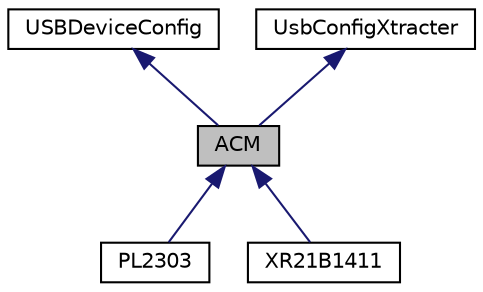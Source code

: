 digraph "ACM"
{
  edge [fontname="Helvetica",fontsize="10",labelfontname="Helvetica",labelfontsize="10"];
  node [fontname="Helvetica",fontsize="10",shape=record];
  Node1 [label="ACM",height=0.2,width=0.4,color="black", fillcolor="grey75", style="filled" fontcolor="black"];
  Node2 -> Node1 [dir="back",color="midnightblue",fontsize="10",style="solid",fontname="Helvetica"];
  Node2 [label="USBDeviceConfig",height=0.2,width=0.4,color="black", fillcolor="white", style="filled",URL="$class_u_s_b_device_config.html"];
  Node3 -> Node1 [dir="back",color="midnightblue",fontsize="10",style="solid",fontname="Helvetica"];
  Node3 [label="UsbConfigXtracter",height=0.2,width=0.4,color="black", fillcolor="white", style="filled",URL="$class_usb_config_xtracter.html"];
  Node1 -> Node4 [dir="back",color="midnightblue",fontsize="10",style="solid",fontname="Helvetica"];
  Node4 [label="PL2303",height=0.2,width=0.4,color="black", fillcolor="white", style="filled",URL="$class_p_l2303.html"];
  Node1 -> Node5 [dir="back",color="midnightblue",fontsize="10",style="solid",fontname="Helvetica"];
  Node5 [label="XR21B1411",height=0.2,width=0.4,color="black", fillcolor="white", style="filled",URL="$class_x_r21_b1411.html"];
}
